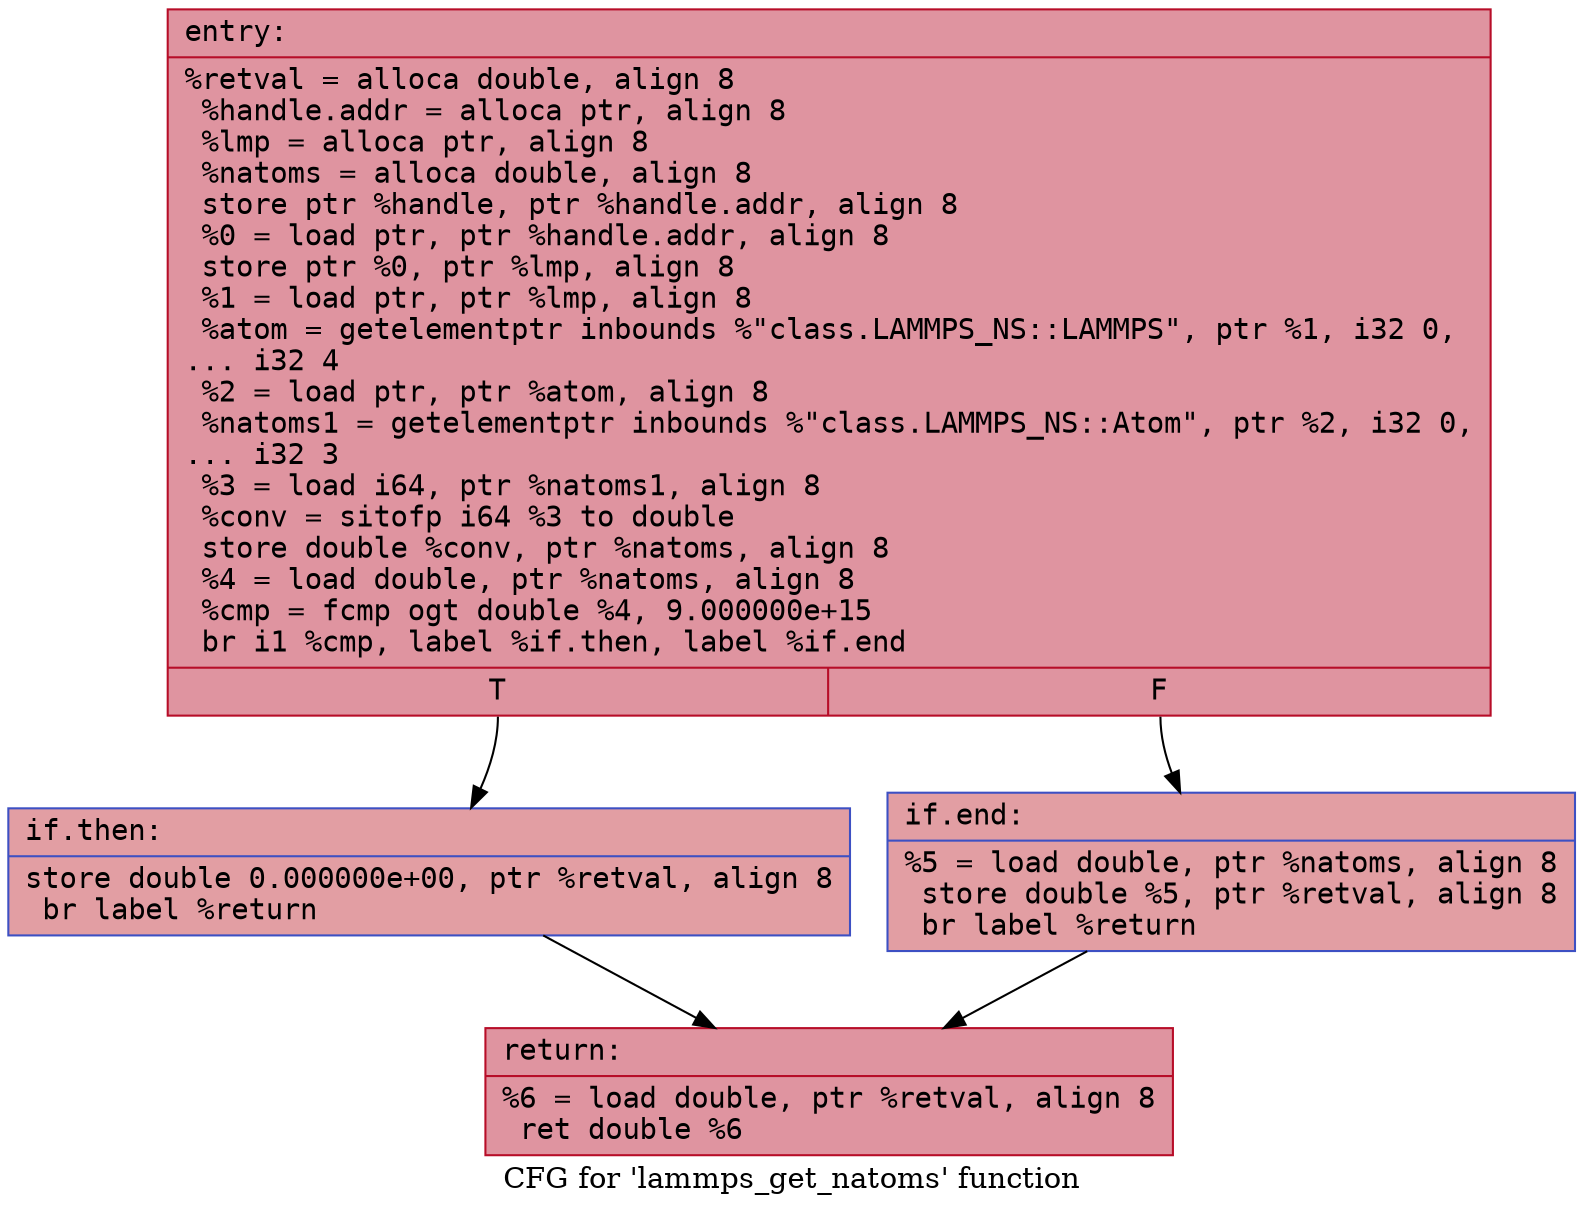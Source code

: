 digraph "CFG for 'lammps_get_natoms' function" {
	label="CFG for 'lammps_get_natoms' function";

	Node0x55bdf7d91830 [shape=record,color="#b70d28ff", style=filled, fillcolor="#b70d2870" fontname="Courier",label="{entry:\l|  %retval = alloca double, align 8\l  %handle.addr = alloca ptr, align 8\l  %lmp = alloca ptr, align 8\l  %natoms = alloca double, align 8\l  store ptr %handle, ptr %handle.addr, align 8\l  %0 = load ptr, ptr %handle.addr, align 8\l  store ptr %0, ptr %lmp, align 8\l  %1 = load ptr, ptr %lmp, align 8\l  %atom = getelementptr inbounds %\"class.LAMMPS_NS::LAMMPS\", ptr %1, i32 0,\l... i32 4\l  %2 = load ptr, ptr %atom, align 8\l  %natoms1 = getelementptr inbounds %\"class.LAMMPS_NS::Atom\", ptr %2, i32 0,\l... i32 3\l  %3 = load i64, ptr %natoms1, align 8\l  %conv = sitofp i64 %3 to double\l  store double %conv, ptr %natoms, align 8\l  %4 = load double, ptr %natoms, align 8\l  %cmp = fcmp ogt double %4, 9.000000e+15\l  br i1 %cmp, label %if.then, label %if.end\l|{<s0>T|<s1>F}}"];
	Node0x55bdf7d91830:s0 -> Node0x55bdf7dcecc0[tooltip="entry -> if.then\nProbability 50.00%" ];
	Node0x55bdf7d91830:s1 -> Node0x55bdf7dced10[tooltip="entry -> if.end\nProbability 50.00%" ];
	Node0x55bdf7dcecc0 [shape=record,color="#3d50c3ff", style=filled, fillcolor="#be242e70" fontname="Courier",label="{if.then:\l|  store double 0.000000e+00, ptr %retval, align 8\l  br label %return\l}"];
	Node0x55bdf7dcecc0 -> Node0x55bdf7dcef10[tooltip="if.then -> return\nProbability 100.00%" ];
	Node0x55bdf7dced10 [shape=record,color="#3d50c3ff", style=filled, fillcolor="#be242e70" fontname="Courier",label="{if.end:\l|  %5 = load double, ptr %natoms, align 8\l  store double %5, ptr %retval, align 8\l  br label %return\l}"];
	Node0x55bdf7dced10 -> Node0x55bdf7dcef10[tooltip="if.end -> return\nProbability 100.00%" ];
	Node0x55bdf7dcef10 [shape=record,color="#b70d28ff", style=filled, fillcolor="#b70d2870" fontname="Courier",label="{return:\l|  %6 = load double, ptr %retval, align 8\l  ret double %6\l}"];
}
